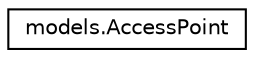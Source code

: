 digraph "Graphical Class Hierarchy"
{
  edge [fontname="Helvetica",fontsize="10",labelfontname="Helvetica",labelfontsize="10"];
  node [fontname="Helvetica",fontsize="10",shape=record];
  rankdir="LR";
  Node0 [label="models.AccessPoint",height=0.2,width=0.4,color="black", fillcolor="white", style="filled",URL="$classmodels_1_1_access_point.html"];
}
